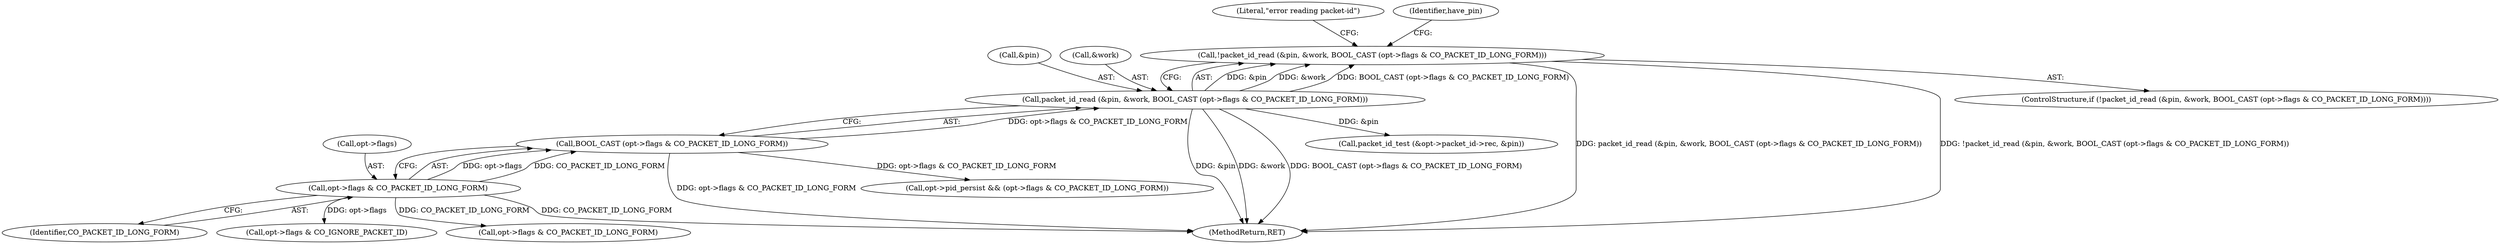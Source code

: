 digraph "0_openvpn_11d21349a4e7e38a025849479b36ace7c2eec2ee@API" {
"1000445" [label="(Call,!packet_id_read (&pin, &work, BOOL_CAST (opt->flags & CO_PACKET_ID_LONG_FORM)))"];
"1000446" [label="(Call,packet_id_read (&pin, &work, BOOL_CAST (opt->flags & CO_PACKET_ID_LONG_FORM)))"];
"1000451" [label="(Call,BOOL_CAST (opt->flags & CO_PACKET_ID_LONG_FORM))"];
"1000452" [label="(Call,opt->flags & CO_PACKET_ID_LONG_FORM)"];
"1000556" [label="(MethodReturn,RET)"];
"1000456" [label="(Identifier,CO_PACKET_ID_LONG_FORM)"];
"1000458" [label="(Literal,\"error reading packet-id\")"];
"1000445" [label="(Call,!packet_id_read (&pin, &work, BOOL_CAST (opt->flags & CO_PACKET_ID_LONG_FORM)))"];
"1000463" [label="(Call,opt->flags & CO_IGNORE_PACKET_ID)"];
"1000452" [label="(Call,opt->flags & CO_PACKET_ID_LONG_FORM)"];
"1000447" [label="(Call,&pin)"];
"1000503" [label="(Call,opt->flags & CO_PACKET_ID_LONG_FORM)"];
"1000444" [label="(ControlStructure,if (!packet_id_read (&pin, &work, BOOL_CAST (opt->flags & CO_PACKET_ID_LONG_FORM))))"];
"1000451" [label="(Call,BOOL_CAST (opt->flags & CO_PACKET_ID_LONG_FORM))"];
"1000449" [label="(Call,&work)"];
"1000499" [label="(Call,opt->pid_persist && (opt->flags & CO_PACKET_ID_LONG_FORM))"];
"1000446" [label="(Call,packet_id_read (&pin, &work, BOOL_CAST (opt->flags & CO_PACKET_ID_LONG_FORM)))"];
"1000453" [label="(Call,opt->flags)"];
"1000460" [label="(Identifier,have_pin)"];
"1000479" [label="(Call,packet_id_test (&opt->packet_id->rec, &pin))"];
"1000445" -> "1000444"  [label="AST: "];
"1000445" -> "1000446"  [label="CFG: "];
"1000446" -> "1000445"  [label="AST: "];
"1000458" -> "1000445"  [label="CFG: "];
"1000460" -> "1000445"  [label="CFG: "];
"1000445" -> "1000556"  [label="DDG: packet_id_read (&pin, &work, BOOL_CAST (opt->flags & CO_PACKET_ID_LONG_FORM))"];
"1000445" -> "1000556"  [label="DDG: !packet_id_read (&pin, &work, BOOL_CAST (opt->flags & CO_PACKET_ID_LONG_FORM))"];
"1000446" -> "1000445"  [label="DDG: &pin"];
"1000446" -> "1000445"  [label="DDG: &work"];
"1000446" -> "1000445"  [label="DDG: BOOL_CAST (opt->flags & CO_PACKET_ID_LONG_FORM)"];
"1000446" -> "1000451"  [label="CFG: "];
"1000447" -> "1000446"  [label="AST: "];
"1000449" -> "1000446"  [label="AST: "];
"1000451" -> "1000446"  [label="AST: "];
"1000446" -> "1000556"  [label="DDG: &pin"];
"1000446" -> "1000556"  [label="DDG: &work"];
"1000446" -> "1000556"  [label="DDG: BOOL_CAST (opt->flags & CO_PACKET_ID_LONG_FORM)"];
"1000451" -> "1000446"  [label="DDG: opt->flags & CO_PACKET_ID_LONG_FORM"];
"1000446" -> "1000479"  [label="DDG: &pin"];
"1000451" -> "1000452"  [label="CFG: "];
"1000452" -> "1000451"  [label="AST: "];
"1000451" -> "1000556"  [label="DDG: opt->flags & CO_PACKET_ID_LONG_FORM"];
"1000452" -> "1000451"  [label="DDG: opt->flags"];
"1000452" -> "1000451"  [label="DDG: CO_PACKET_ID_LONG_FORM"];
"1000451" -> "1000499"  [label="DDG: opt->flags & CO_PACKET_ID_LONG_FORM"];
"1000452" -> "1000456"  [label="CFG: "];
"1000453" -> "1000452"  [label="AST: "];
"1000456" -> "1000452"  [label="AST: "];
"1000452" -> "1000556"  [label="DDG: CO_PACKET_ID_LONG_FORM"];
"1000452" -> "1000463"  [label="DDG: opt->flags"];
"1000452" -> "1000503"  [label="DDG: CO_PACKET_ID_LONG_FORM"];
}
